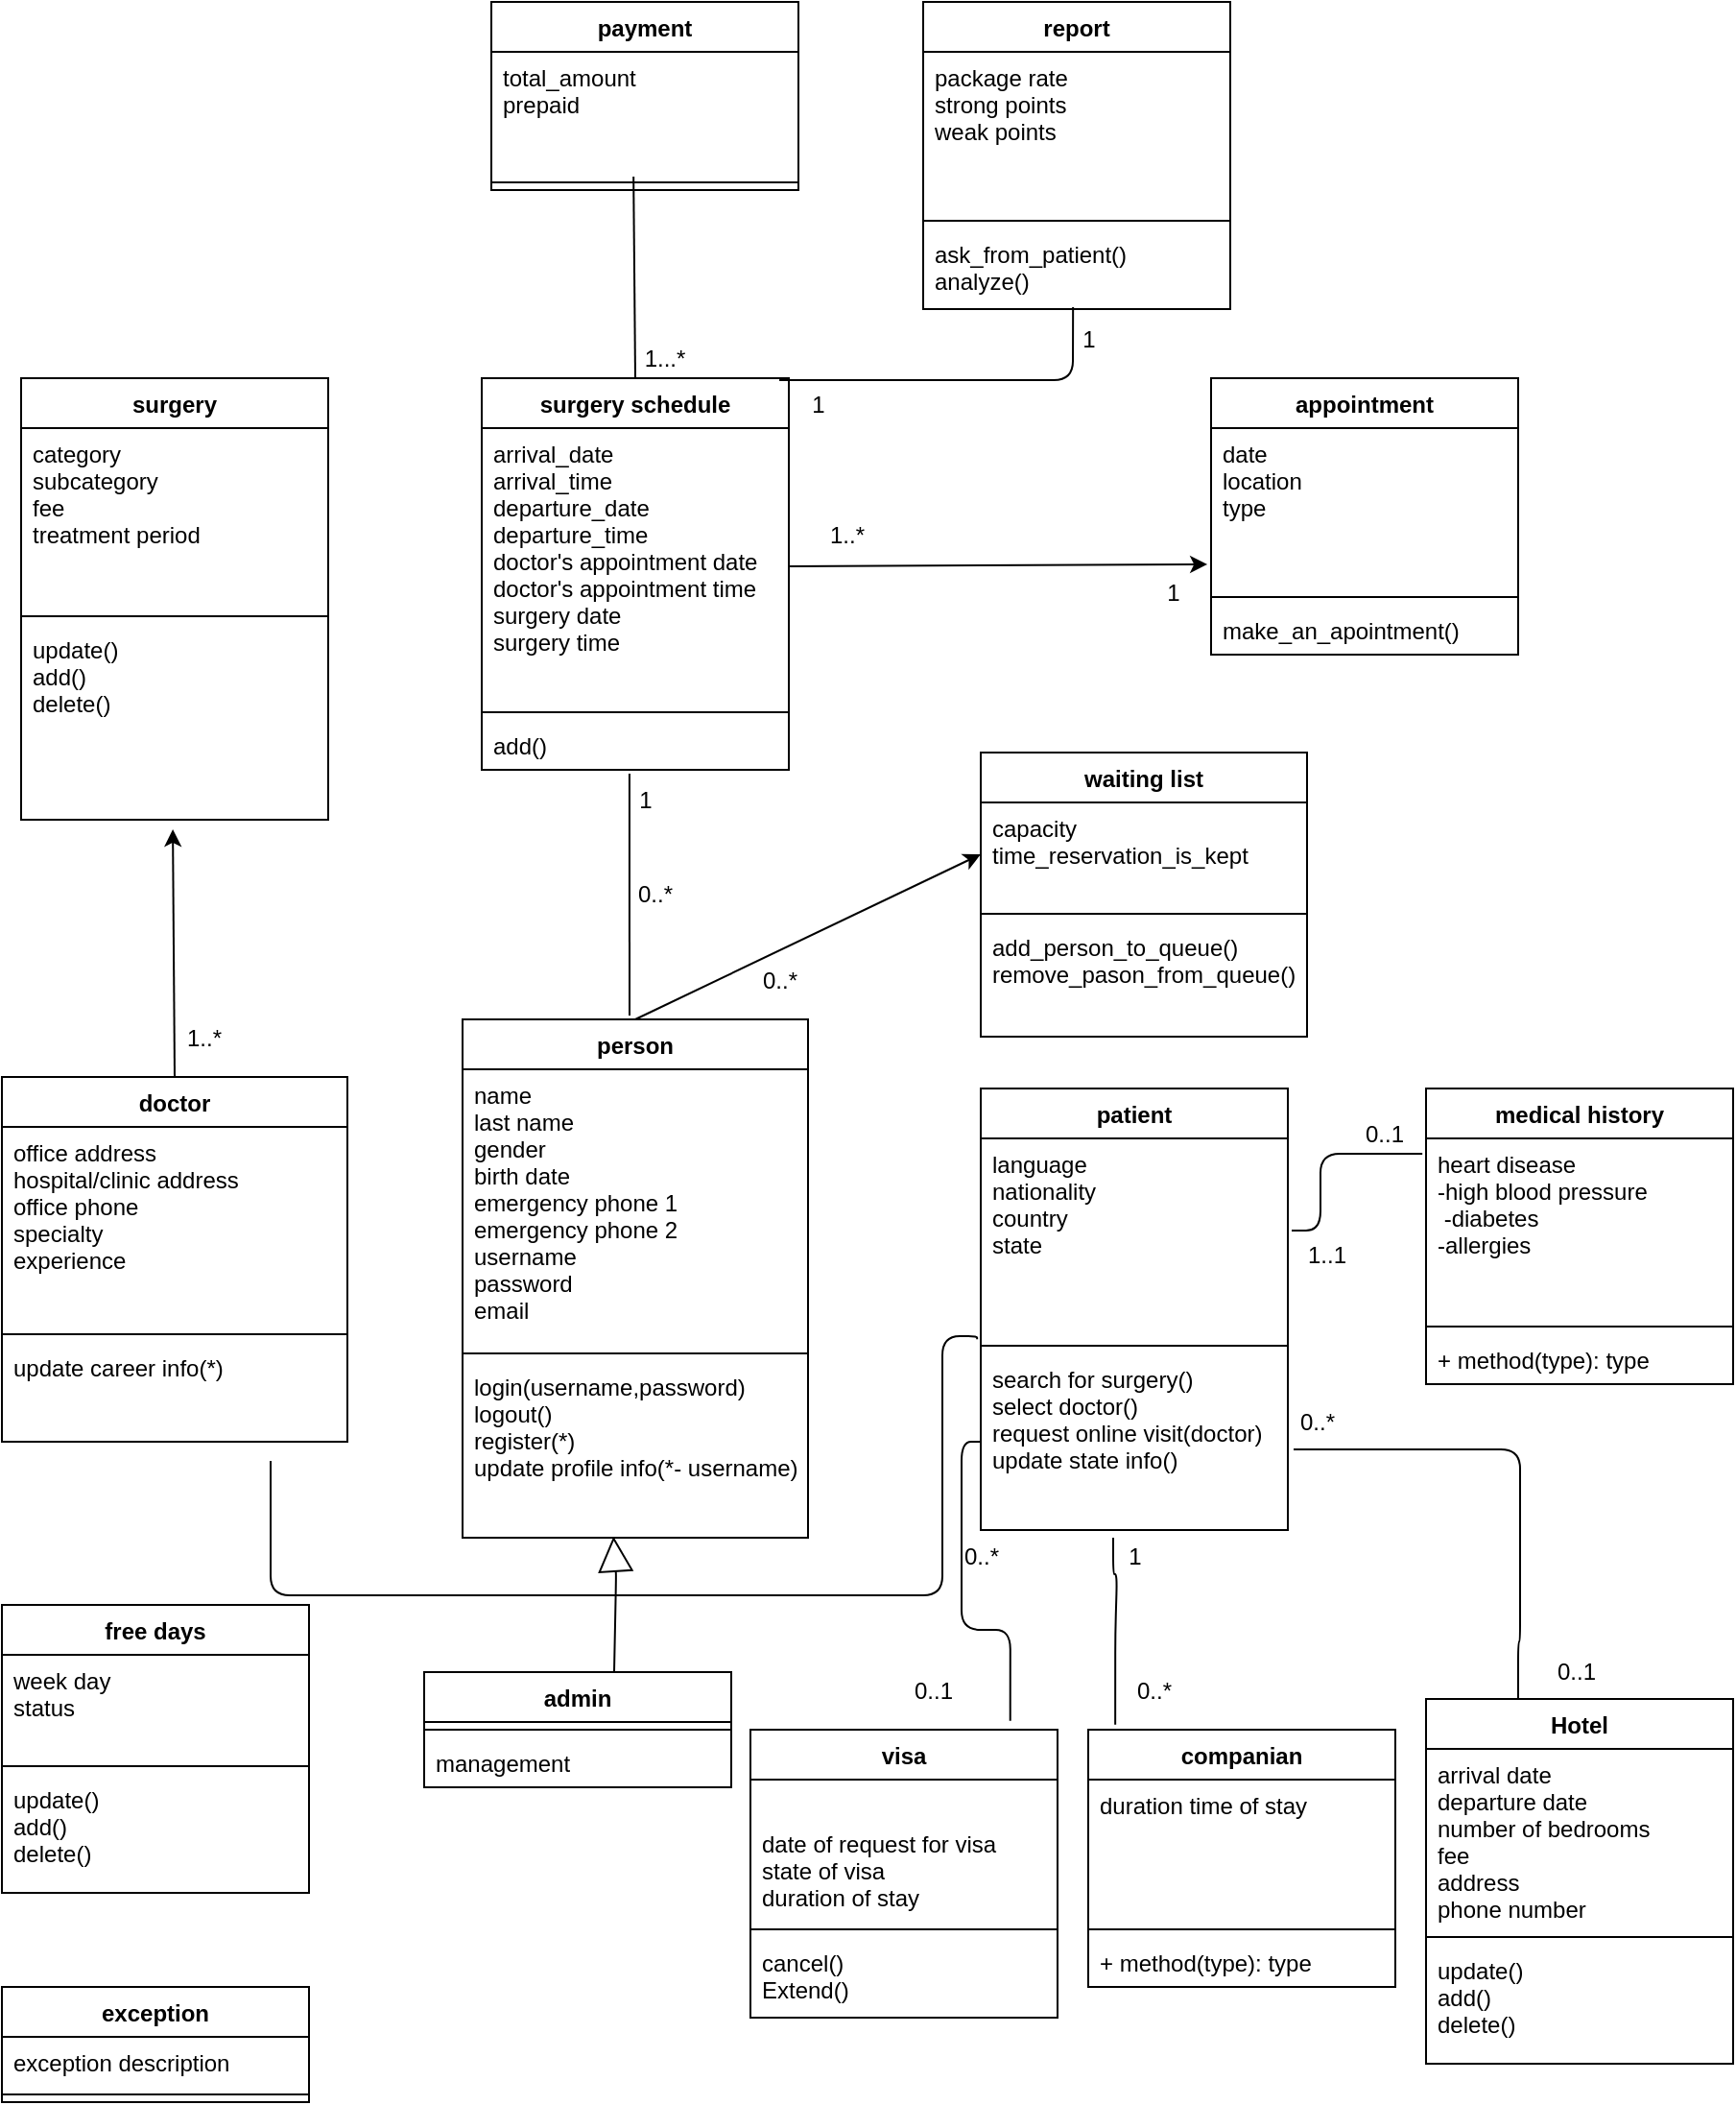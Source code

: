 <mxfile version="12.3.7" type="device" pages="1"><diagram id="okigDjlntIGOUvJSKO_q" name="Page-1"><mxGraphModel dx="1355" dy="1878" grid="1" gridSize="10" guides="1" tooltips="1" connect="1" arrows="1" fold="1" page="1" pageScale="1" pageWidth="850" pageHeight="1100" math="0" shadow="0"><root><mxCell id="0"/><mxCell id="1" parent="0"/><mxCell id="fdqP3ymcuMBBxNvwB8A--1" value="person" style="swimlane;fontStyle=1;align=center;verticalAlign=top;childLayout=stackLayout;horizontal=1;startSize=26;horizontalStack=0;resizeParent=1;resizeParentMax=0;resizeLast=0;collapsible=1;marginBottom=0;" parent="1" vertex="1"><mxGeometry x="340" y="130" width="180" height="270" as="geometry"><mxRectangle x="345" y="20" width="70" height="26" as="alternateBounds"/></mxGeometry></mxCell><mxCell id="fdqP3ymcuMBBxNvwB8A--2" value="name&#10;last name&#10;gender&#10;birth date&#10;emergency phone 1&#10;emergency phone 2&#10;username&#10;password&#10;email&#10;" style="text;strokeColor=none;fillColor=none;align=left;verticalAlign=top;spacingLeft=4;spacingRight=4;overflow=hidden;rotatable=0;points=[[0,0.5],[1,0.5]];portConstraint=eastwest;" parent="fdqP3ymcuMBBxNvwB8A--1" vertex="1"><mxGeometry y="26" width="180" height="144" as="geometry"/></mxCell><mxCell id="fdqP3ymcuMBBxNvwB8A--3" value="" style="line;strokeWidth=1;fillColor=none;align=left;verticalAlign=middle;spacingTop=-1;spacingLeft=3;spacingRight=3;rotatable=0;labelPosition=right;points=[];portConstraint=eastwest;" parent="fdqP3ymcuMBBxNvwB8A--1" vertex="1"><mxGeometry y="170" width="180" height="8" as="geometry"/></mxCell><mxCell id="fdqP3ymcuMBBxNvwB8A--4" value="login(username,password)&#10;logout()&#10;register(*)&#10;update profile info(*- username)&#10;" style="text;strokeColor=none;fillColor=none;align=left;verticalAlign=top;spacingLeft=4;spacingRight=4;overflow=hidden;rotatable=0;points=[[0,0.5],[1,0.5]];portConstraint=eastwest;" parent="fdqP3ymcuMBBxNvwB8A--1" vertex="1"><mxGeometry y="178" width="180" height="92" as="geometry"/></mxCell><mxCell id="fdqP3ymcuMBBxNvwB8A--6" value="patient" style="swimlane;fontStyle=1;align=center;verticalAlign=top;childLayout=stackLayout;horizontal=1;startSize=26;horizontalStack=0;resizeParent=1;resizeParentMax=0;resizeLast=0;collapsible=1;marginBottom=0;" parent="1" vertex="1"><mxGeometry x="610" y="166" width="160" height="230" as="geometry"/></mxCell><mxCell id="fdqP3ymcuMBBxNvwB8A--7" value="language&#10;nationality&#10;country&#10;state" style="text;strokeColor=none;fillColor=none;align=left;verticalAlign=top;spacingLeft=4;spacingRight=4;overflow=hidden;rotatable=0;points=[[0,0.5],[1,0.5]];portConstraint=eastwest;" parent="fdqP3ymcuMBBxNvwB8A--6" vertex="1"><mxGeometry y="26" width="160" height="104" as="geometry"/></mxCell><mxCell id="fdqP3ymcuMBBxNvwB8A--8" value="" style="line;strokeWidth=1;fillColor=none;align=left;verticalAlign=middle;spacingTop=-1;spacingLeft=3;spacingRight=3;rotatable=0;labelPosition=right;points=[];portConstraint=eastwest;" parent="fdqP3ymcuMBBxNvwB8A--6" vertex="1"><mxGeometry y="130" width="160" height="8" as="geometry"/></mxCell><mxCell id="fdqP3ymcuMBBxNvwB8A--9" value="search for surgery()&#10;select doctor()&#10;request online visit(doctor)&#10;update state info()&#10;" style="text;strokeColor=none;fillColor=none;align=left;verticalAlign=top;spacingLeft=4;spacingRight=4;overflow=hidden;rotatable=0;points=[[0,0.5],[1,0.5]];portConstraint=eastwest;" parent="fdqP3ymcuMBBxNvwB8A--6" vertex="1"><mxGeometry y="138" width="160" height="92" as="geometry"/></mxCell><mxCell id="fdqP3ymcuMBBxNvwB8A--10" value="doctor" style="swimlane;fontStyle=1;align=center;verticalAlign=top;childLayout=stackLayout;horizontal=1;startSize=26;horizontalStack=0;resizeParent=1;resizeParentMax=0;resizeLast=0;collapsible=1;marginBottom=0;" parent="1" vertex="1"><mxGeometry x="100" y="160" width="180" height="190" as="geometry"/></mxCell><mxCell id="fdqP3ymcuMBBxNvwB8A--11" value="office address &#10;hospital/clinic address&#10;office phone&#10;specialty&#10;experience" style="text;strokeColor=none;fillColor=none;align=left;verticalAlign=top;spacingLeft=4;spacingRight=4;overflow=hidden;rotatable=0;points=[[0,0.5],[1,0.5]];portConstraint=eastwest;" parent="fdqP3ymcuMBBxNvwB8A--10" vertex="1"><mxGeometry y="26" width="180" height="104" as="geometry"/></mxCell><mxCell id="fdqP3ymcuMBBxNvwB8A--12" value="" style="line;strokeWidth=1;fillColor=none;align=left;verticalAlign=middle;spacingTop=-1;spacingLeft=3;spacingRight=3;rotatable=0;labelPosition=right;points=[];portConstraint=eastwest;" parent="fdqP3ymcuMBBxNvwB8A--10" vertex="1"><mxGeometry y="130" width="180" height="8" as="geometry"/></mxCell><mxCell id="fdqP3ymcuMBBxNvwB8A--13" value="update career info(*)" style="text;strokeColor=none;fillColor=none;align=left;verticalAlign=top;spacingLeft=4;spacingRight=4;overflow=hidden;rotatable=0;points=[[0,0.5],[1,0.5]];portConstraint=eastwest;" parent="fdqP3ymcuMBBxNvwB8A--10" vertex="1"><mxGeometry y="138" width="180" height="52" as="geometry"/></mxCell><mxCell id="fdqP3ymcuMBBxNvwB8A--14" value="free days" style="swimlane;fontStyle=1;align=center;verticalAlign=top;childLayout=stackLayout;horizontal=1;startSize=26;horizontalStack=0;resizeParent=1;resizeParentMax=0;resizeLast=0;collapsible=1;marginBottom=0;" parent="1" vertex="1"><mxGeometry x="100" y="435" width="160" height="150" as="geometry"/></mxCell><mxCell id="fdqP3ymcuMBBxNvwB8A--15" value="week day&#10;status" style="text;strokeColor=none;fillColor=none;align=left;verticalAlign=top;spacingLeft=4;spacingRight=4;overflow=hidden;rotatable=0;points=[[0,0.5],[1,0.5]];portConstraint=eastwest;" parent="fdqP3ymcuMBBxNvwB8A--14" vertex="1"><mxGeometry y="26" width="160" height="54" as="geometry"/></mxCell><mxCell id="fdqP3ymcuMBBxNvwB8A--16" value="" style="line;strokeWidth=1;fillColor=none;align=left;verticalAlign=middle;spacingTop=-1;spacingLeft=3;spacingRight=3;rotatable=0;labelPosition=right;points=[];portConstraint=eastwest;" parent="fdqP3ymcuMBBxNvwB8A--14" vertex="1"><mxGeometry y="80" width="160" height="8" as="geometry"/></mxCell><mxCell id="fdqP3ymcuMBBxNvwB8A--17" value="update()&#10;add()&#10;delete()&#10;" style="text;strokeColor=none;fillColor=none;align=left;verticalAlign=top;spacingLeft=4;spacingRight=4;overflow=hidden;rotatable=0;points=[[0,0.5],[1,0.5]];portConstraint=eastwest;" parent="fdqP3ymcuMBBxNvwB8A--14" vertex="1"><mxGeometry y="88" width="160" height="62" as="geometry"/></mxCell><mxCell id="fdqP3ymcuMBBxNvwB8A--19" value="admin" style="swimlane;fontStyle=1;align=center;verticalAlign=top;childLayout=stackLayout;horizontal=1;startSize=26;horizontalStack=0;resizeParent=1;resizeParentMax=0;resizeLast=0;collapsible=1;marginBottom=0;" parent="1" vertex="1"><mxGeometry x="320" y="470" width="160" height="60" as="geometry"/></mxCell><mxCell id="fdqP3ymcuMBBxNvwB8A--21" value="" style="line;strokeWidth=1;fillColor=none;align=left;verticalAlign=middle;spacingTop=-1;spacingLeft=3;spacingRight=3;rotatable=0;labelPosition=right;points=[];portConstraint=eastwest;" parent="fdqP3ymcuMBBxNvwB8A--19" vertex="1"><mxGeometry y="26" width="160" height="8" as="geometry"/></mxCell><mxCell id="fdqP3ymcuMBBxNvwB8A--22" value="management" style="text;strokeColor=none;fillColor=none;align=left;verticalAlign=top;spacingLeft=4;spacingRight=4;overflow=hidden;rotatable=0;points=[[0,0.5],[1,0.5]];portConstraint=eastwest;" parent="fdqP3ymcuMBBxNvwB8A--19" vertex="1"><mxGeometry y="34" width="160" height="26" as="geometry"/></mxCell><mxCell id="fdqP3ymcuMBBxNvwB8A--23" value="surgery" style="swimlane;fontStyle=1;align=center;verticalAlign=top;childLayout=stackLayout;horizontal=1;startSize=26;horizontalStack=0;resizeParent=1;resizeParentMax=0;resizeLast=0;collapsible=1;marginBottom=0;" parent="1" vertex="1"><mxGeometry x="110" y="-204" width="160" height="230" as="geometry"/></mxCell><mxCell id="fdqP3ymcuMBBxNvwB8A--24" value="category&#10;subcategory&#10;fee&#10;treatment period&#10;" style="text;strokeColor=none;fillColor=none;align=left;verticalAlign=top;spacingLeft=4;spacingRight=4;overflow=hidden;rotatable=0;points=[[0,0.5],[1,0.5]];portConstraint=eastwest;" parent="fdqP3ymcuMBBxNvwB8A--23" vertex="1"><mxGeometry y="26" width="160" height="94" as="geometry"/></mxCell><mxCell id="fdqP3ymcuMBBxNvwB8A--25" value="" style="line;strokeWidth=1;fillColor=none;align=left;verticalAlign=middle;spacingTop=-1;spacingLeft=3;spacingRight=3;rotatable=0;labelPosition=right;points=[];portConstraint=eastwest;" parent="fdqP3ymcuMBBxNvwB8A--23" vertex="1"><mxGeometry y="120" width="160" height="8" as="geometry"/></mxCell><mxCell id="fdqP3ymcuMBBxNvwB8A--26" value="update()&#10;add()&#10;delete()&#10;" style="text;strokeColor=none;fillColor=none;align=left;verticalAlign=top;spacingLeft=4;spacingRight=4;overflow=hidden;rotatable=0;points=[[0,0.5],[1,0.5]];portConstraint=eastwest;" parent="fdqP3ymcuMBBxNvwB8A--23" vertex="1"><mxGeometry y="128" width="160" height="102" as="geometry"/></mxCell><mxCell id="fdqP3ymcuMBBxNvwB8A--27" value="exception" style="swimlane;fontStyle=1;align=center;verticalAlign=top;childLayout=stackLayout;horizontal=1;startSize=26;horizontalStack=0;resizeParent=1;resizeParentMax=0;resizeLast=0;collapsible=1;marginBottom=0;" parent="1" vertex="1"><mxGeometry x="100" y="634" width="160" height="60" as="geometry"/></mxCell><mxCell id="fdqP3ymcuMBBxNvwB8A--28" value="exception description" style="text;strokeColor=none;fillColor=none;align=left;verticalAlign=top;spacingLeft=4;spacingRight=4;overflow=hidden;rotatable=0;points=[[0,0.5],[1,0.5]];portConstraint=eastwest;" parent="fdqP3ymcuMBBxNvwB8A--27" vertex="1"><mxGeometry y="26" width="160" height="26" as="geometry"/></mxCell><mxCell id="fdqP3ymcuMBBxNvwB8A--29" value="" style="line;strokeWidth=1;fillColor=none;align=left;verticalAlign=middle;spacingTop=-1;spacingLeft=3;spacingRight=3;rotatable=0;labelPosition=right;points=[];portConstraint=eastwest;" parent="fdqP3ymcuMBBxNvwB8A--27" vertex="1"><mxGeometry y="52" width="160" height="8" as="geometry"/></mxCell><mxCell id="fdqP3ymcuMBBxNvwB8A--31" value="appointment" style="swimlane;fontStyle=1;align=center;verticalAlign=top;childLayout=stackLayout;horizontal=1;startSize=26;horizontalStack=0;resizeParent=1;resizeParentMax=0;resizeLast=0;collapsible=1;marginBottom=0;" parent="1" vertex="1"><mxGeometry x="730" y="-204" width="160" height="144" as="geometry"/></mxCell><mxCell id="fdqP3ymcuMBBxNvwB8A--32" value="date&#10;location&#10;type" style="text;strokeColor=none;fillColor=none;align=left;verticalAlign=top;spacingLeft=4;spacingRight=4;overflow=hidden;rotatable=0;points=[[0,0.5],[1,0.5]];portConstraint=eastwest;" parent="fdqP3ymcuMBBxNvwB8A--31" vertex="1"><mxGeometry y="26" width="160" height="84" as="geometry"/></mxCell><mxCell id="fdqP3ymcuMBBxNvwB8A--33" value="" style="line;strokeWidth=1;fillColor=none;align=left;verticalAlign=middle;spacingTop=-1;spacingLeft=3;spacingRight=3;rotatable=0;labelPosition=right;points=[];portConstraint=eastwest;" parent="fdqP3ymcuMBBxNvwB8A--31" vertex="1"><mxGeometry y="110" width="160" height="8" as="geometry"/></mxCell><mxCell id="fdqP3ymcuMBBxNvwB8A--34" value="make_an_apointment()" style="text;strokeColor=none;fillColor=none;align=left;verticalAlign=top;spacingLeft=4;spacingRight=4;overflow=hidden;rotatable=0;points=[[0,0.5],[1,0.5]];portConstraint=eastwest;" parent="fdqP3ymcuMBBxNvwB8A--31" vertex="1"><mxGeometry y="118" width="160" height="26" as="geometry"/></mxCell><mxCell id="I5fYs8UCR9tkuWBcnOww-1" value="visa" style="swimlane;fontStyle=1;align=center;verticalAlign=top;childLayout=stackLayout;horizontal=1;startSize=26;horizontalStack=0;resizeParent=1;resizeParentMax=0;resizeLast=0;collapsible=1;marginBottom=0;" parent="1" vertex="1"><mxGeometry x="490" y="500" width="160" height="150" as="geometry"/></mxCell><mxCell id="I5fYs8UCR9tkuWBcnOww-24" value="&lt;span style=&quot;color: rgba(0 , 0 , 0 , 0) ; font-family: monospace ; font-size: 0px&quot;&gt;%3CmxGraphModel%3E%3Croot%3E%3CmxCell%20id%3D%220%22%2F%3E%3CmxCell%20id%3D%221%22%20parent%3D%220%22%2F%3E%3CmxCell%20id%3D%222%22%20value%3D%220..1%22%20style%3D%22text%3Bhtml%3D1%3Balign%3Dcenter%3BverticalAlign%3Dmiddle%3Bresizable%3D0%3Bpoints%3D%5B%5D%3B%3Bautosize%3D1%3B%22%20vertex%3D%221%22%20parent%3D%221%22%3E%3CmxGeometry%20x%3D%22510%22%20y%3D%22580%22%20width%3D%2240%22%20height%3D%2220%22%20as%3D%22geometry%22%2F%3E%3C%2FmxCell%3E%3C%2Froot%3E%3C%2FmxGraphModel%3E&lt;/span&gt;" style="text;html=1;align=center;verticalAlign=middle;resizable=0;points=[];;autosize=1;" parent="I5fYs8UCR9tkuWBcnOww-1" vertex="1"><mxGeometry y="26" width="160" height="20" as="geometry"/></mxCell><mxCell id="I5fYs8UCR9tkuWBcnOww-2" value="date of request for visa&#10;state of visa&#10;duration of stay" style="text;strokeColor=none;fillColor=none;align=left;verticalAlign=top;spacingLeft=4;spacingRight=4;overflow=hidden;rotatable=0;points=[[0,0.5],[1,0.5]];portConstraint=eastwest;" parent="I5fYs8UCR9tkuWBcnOww-1" vertex="1"><mxGeometry y="46" width="160" height="54" as="geometry"/></mxCell><mxCell id="I5fYs8UCR9tkuWBcnOww-3" value="" style="line;strokeWidth=1;fillColor=none;align=left;verticalAlign=middle;spacingTop=-1;spacingLeft=3;spacingRight=3;rotatable=0;labelPosition=right;points=[];portConstraint=eastwest;" parent="I5fYs8UCR9tkuWBcnOww-1" vertex="1"><mxGeometry y="100" width="160" height="8" as="geometry"/></mxCell><mxCell id="I5fYs8UCR9tkuWBcnOww-4" value="cancel()&#10;Extend()&#10;" style="text;strokeColor=none;fillColor=none;align=left;verticalAlign=top;spacingLeft=4;spacingRight=4;overflow=hidden;rotatable=0;points=[[0,0.5],[1,0.5]];portConstraint=eastwest;" parent="I5fYs8UCR9tkuWBcnOww-1" vertex="1"><mxGeometry y="108" width="160" height="42" as="geometry"/></mxCell><mxCell id="I5fYs8UCR9tkuWBcnOww-19" value="" style="endArrow=none;html=1;edgeStyle=orthogonalEdgeStyle;entryX=0.846;entryY=-0.031;entryDx=0;entryDy=0;entryPerimeter=0;" parent="1" source="fdqP3ymcuMBBxNvwB8A--9" target="I5fYs8UCR9tkuWBcnOww-1" edge="1"><mxGeometry relative="1" as="geometry"><mxPoint x="430" y="650" as="sourcePoint"/><mxPoint x="540" y="650" as="targetPoint"/></mxGeometry></mxCell><mxCell id="I5fYs8UCR9tkuWBcnOww-23" value="0..*" style="text;html=1;align=center;verticalAlign=middle;resizable=0;points=[];;autosize=1;" parent="1" vertex="1"><mxGeometry x="595" y="400" width="30" height="20" as="geometry"/></mxCell><mxCell id="I5fYs8UCR9tkuWBcnOww-27" value="0..1" style="text;html=1;align=center;verticalAlign=middle;resizable=0;points=[];;autosize=1;" parent="1" vertex="1"><mxGeometry x="565" y="470" width="40" height="20" as="geometry"/></mxCell><mxCell id="I5fYs8UCR9tkuWBcnOww-28" value="companian" style="swimlane;fontStyle=1;align=center;verticalAlign=top;childLayout=stackLayout;horizontal=1;startSize=26;horizontalStack=0;resizeParent=1;resizeParentMax=0;resizeLast=0;collapsible=1;marginBottom=0;" parent="1" vertex="1"><mxGeometry x="666" y="500" width="160" height="134" as="geometry"/></mxCell><mxCell id="I5fYs8UCR9tkuWBcnOww-29" value="duration time of stay" style="text;strokeColor=none;fillColor=none;align=left;verticalAlign=top;spacingLeft=4;spacingRight=4;overflow=hidden;rotatable=0;points=[[0,0.5],[1,0.5]];portConstraint=eastwest;" parent="I5fYs8UCR9tkuWBcnOww-28" vertex="1"><mxGeometry y="26" width="160" height="74" as="geometry"/></mxCell><mxCell id="I5fYs8UCR9tkuWBcnOww-30" value="" style="line;strokeWidth=1;fillColor=none;align=left;verticalAlign=middle;spacingTop=-1;spacingLeft=3;spacingRight=3;rotatable=0;labelPosition=right;points=[];portConstraint=eastwest;" parent="I5fYs8UCR9tkuWBcnOww-28" vertex="1"><mxGeometry y="100" width="160" height="8" as="geometry"/></mxCell><mxCell id="I5fYs8UCR9tkuWBcnOww-31" value="+ method(type): type" style="text;strokeColor=none;fillColor=none;align=left;verticalAlign=top;spacingLeft=4;spacingRight=4;overflow=hidden;rotatable=0;points=[[0,0.5],[1,0.5]];portConstraint=eastwest;" parent="I5fYs8UCR9tkuWBcnOww-28" vertex="1"><mxGeometry y="108" width="160" height="26" as="geometry"/></mxCell><mxCell id="I5fYs8UCR9tkuWBcnOww-32" value="" style="endArrow=none;html=1;edgeStyle=orthogonalEdgeStyle;exitX=0.088;exitY=-0.02;exitDx=0;exitDy=0;exitPerimeter=0;" parent="1" source="I5fYs8UCR9tkuWBcnOww-28" edge="1"><mxGeometry relative="1" as="geometry"><mxPoint x="680" y="480" as="sourcePoint"/><mxPoint x="679" y="400" as="targetPoint"/><Array as="points"><mxPoint x="680" y="450"/><mxPoint x="681" y="450"/><mxPoint x="681" y="419"/><mxPoint x="679" y="419"/><mxPoint x="679" y="400"/></Array></mxGeometry></mxCell><mxCell id="I5fYs8UCR9tkuWBcnOww-33" value="" style="resizable=0;html=1;align=left;verticalAlign=bottom;labelBackgroundColor=#ffffff;fontSize=10;" parent="I5fYs8UCR9tkuWBcnOww-32" connectable="0" vertex="1"><mxGeometry x="-1" relative="1" as="geometry"/></mxCell><mxCell id="I5fYs8UCR9tkuWBcnOww-36" value="0..*" style="text;html=1;align=center;verticalAlign=middle;resizable=0;points=[];;autosize=1;direction=south;" parent="1" vertex="1"><mxGeometry x="690" y="465" width="20" height="30" as="geometry"/></mxCell><mxCell id="I5fYs8UCR9tkuWBcnOww-37" value="1" style="text;html=1;align=center;verticalAlign=middle;resizable=0;points=[];;autosize=1;" parent="1" vertex="1"><mxGeometry x="680" y="400" width="20" height="20" as="geometry"/></mxCell><mxCell id="I5fYs8UCR9tkuWBcnOww-38" value="Hotel" style="swimlane;fontStyle=1;align=center;verticalAlign=top;childLayout=stackLayout;horizontal=1;startSize=26;horizontalStack=0;resizeParent=1;resizeParentMax=0;resizeLast=0;collapsible=1;marginBottom=0;" parent="1" vertex="1"><mxGeometry x="842" y="484" width="160" height="190" as="geometry"/></mxCell><mxCell id="I5fYs8UCR9tkuWBcnOww-39" value="arrival date&#10;departure date&#10;number of bedrooms &#10;fee&#10;address&#10;phone number" style="text;strokeColor=none;fillColor=none;align=left;verticalAlign=top;spacingLeft=4;spacingRight=4;overflow=hidden;rotatable=0;points=[[0,0.5],[1,0.5]];portConstraint=eastwest;" parent="I5fYs8UCR9tkuWBcnOww-38" vertex="1"><mxGeometry y="26" width="160" height="94" as="geometry"/></mxCell><mxCell id="I5fYs8UCR9tkuWBcnOww-40" value="" style="line;strokeWidth=1;fillColor=none;align=left;verticalAlign=middle;spacingTop=-1;spacingLeft=3;spacingRight=3;rotatable=0;labelPosition=right;points=[];portConstraint=eastwest;" parent="I5fYs8UCR9tkuWBcnOww-38" vertex="1"><mxGeometry y="120" width="160" height="8" as="geometry"/></mxCell><mxCell id="I5fYs8UCR9tkuWBcnOww-41" value="update()&#10;add()&#10;delete()&#10;" style="text;strokeColor=none;fillColor=none;align=left;verticalAlign=top;spacingLeft=4;spacingRight=4;overflow=hidden;rotatable=0;points=[[0,0.5],[1,0.5]];portConstraint=eastwest;" parent="I5fYs8UCR9tkuWBcnOww-38" vertex="1"><mxGeometry y="128" width="160" height="62" as="geometry"/></mxCell><mxCell id="I5fYs8UCR9tkuWBcnOww-42" value="" style="endArrow=none;html=1;edgeStyle=orthogonalEdgeStyle;" parent="1" edge="1"><mxGeometry relative="1" as="geometry"><mxPoint x="890" y="484" as="sourcePoint"/><mxPoint x="773" y="354" as="targetPoint"/><Array as="points"><mxPoint x="890" y="454"/><mxPoint x="891" y="454"/><mxPoint x="891" y="354"/><mxPoint x="773" y="354"/></Array></mxGeometry></mxCell><mxCell id="I5fYs8UCR9tkuWBcnOww-43" value="" style="resizable=0;html=1;align=left;verticalAlign=bottom;labelBackgroundColor=#ffffff;fontSize=10;" parent="I5fYs8UCR9tkuWBcnOww-42" connectable="0" vertex="1"><mxGeometry x="-1" relative="1" as="geometry"/></mxCell><mxCell id="I5fYs8UCR9tkuWBcnOww-45" value="0..*" style="text;html=1;align=center;verticalAlign=middle;resizable=0;points=[];;autosize=1;" parent="1" vertex="1"><mxGeometry x="770" y="330" width="30" height="20" as="geometry"/></mxCell><mxCell id="I5fYs8UCR9tkuWBcnOww-47" value="0..1" style="text;html=1;align=center;verticalAlign=middle;resizable=0;points=[];;autosize=1;" parent="1" vertex="1"><mxGeometry x="900" y="460" width="40" height="20" as="geometry"/></mxCell><mxCell id="I5fYs8UCR9tkuWBcnOww-48" value="medical history" style="swimlane;fontStyle=1;align=center;verticalAlign=top;childLayout=stackLayout;horizontal=1;startSize=26;horizontalStack=0;resizeParent=1;resizeParentMax=0;resizeLast=0;collapsible=1;marginBottom=0;" parent="1" vertex="1"><mxGeometry x="842" y="166" width="160" height="154" as="geometry"/></mxCell><mxCell id="I5fYs8UCR9tkuWBcnOww-49" value="heart disease&#10;-high blood pressure&#10; -diabetes&#10;-allergies" style="text;strokeColor=none;fillColor=none;align=left;verticalAlign=top;spacingLeft=4;spacingRight=4;overflow=hidden;rotatable=0;points=[[0,0.5],[1,0.5]];portConstraint=eastwest;" parent="I5fYs8UCR9tkuWBcnOww-48" vertex="1"><mxGeometry y="26" width="160" height="94" as="geometry"/></mxCell><mxCell id="I5fYs8UCR9tkuWBcnOww-50" value="" style="line;strokeWidth=1;fillColor=none;align=left;verticalAlign=middle;spacingTop=-1;spacingLeft=3;spacingRight=3;rotatable=0;labelPosition=right;points=[];portConstraint=eastwest;" parent="I5fYs8UCR9tkuWBcnOww-48" vertex="1"><mxGeometry y="120" width="160" height="8" as="geometry"/></mxCell><mxCell id="I5fYs8UCR9tkuWBcnOww-51" value="+ method(type): type" style="text;strokeColor=none;fillColor=none;align=left;verticalAlign=top;spacingLeft=4;spacingRight=4;overflow=hidden;rotatable=0;points=[[0,0.5],[1,0.5]];portConstraint=eastwest;" parent="I5fYs8UCR9tkuWBcnOww-48" vertex="1"><mxGeometry y="128" width="160" height="26" as="geometry"/></mxCell><mxCell id="I5fYs8UCR9tkuWBcnOww-56" value="" style="endArrow=none;html=1;edgeStyle=orthogonalEdgeStyle;entryX=-0.012;entryY=0.085;entryDx=0;entryDy=0;entryPerimeter=0;" parent="1" target="I5fYs8UCR9tkuWBcnOww-49" edge="1"><mxGeometry relative="1" as="geometry"><mxPoint x="772" y="240" as="sourcePoint"/><mxPoint x="786.5" y="200" as="targetPoint"/><Array as="points"><mxPoint x="772" y="240"/><mxPoint x="787" y="240"/><mxPoint x="787" y="200"/></Array></mxGeometry></mxCell><mxCell id="I5fYs8UCR9tkuWBcnOww-57" value="" style="resizable=0;html=1;align=left;verticalAlign=bottom;labelBackgroundColor=#ffffff;fontSize=10;" parent="I5fYs8UCR9tkuWBcnOww-56" connectable="0" vertex="1"><mxGeometry x="-1" relative="1" as="geometry"/></mxCell><mxCell id="I5fYs8UCR9tkuWBcnOww-59" value="0..1" style="text;html=1;align=center;verticalAlign=middle;resizable=0;points=[];;autosize=1;" parent="1" vertex="1"><mxGeometry x="800" y="180" width="40" height="20" as="geometry"/></mxCell><mxCell id="I5fYs8UCR9tkuWBcnOww-80" value="" style="endArrow=block;endSize=16;endFill=0;html=1;entryX=0.437;entryY=0.993;entryDx=0;entryDy=0;entryPerimeter=0;" parent="1" target="fdqP3ymcuMBBxNvwB8A--4" edge="1"><mxGeometry x="1" y="158" width="160" relative="1" as="geometry"><mxPoint x="419" y="470" as="sourcePoint"/><mxPoint x="470" y="420" as="targetPoint"/><Array as="points"><mxPoint x="420" y="420"/></Array><mxPoint x="150" y="108" as="offset"/></mxGeometry></mxCell><mxCell id="I5fYs8UCR9tkuWBcnOww-93" value="" style="endArrow=none;html=1;edgeStyle=orthogonalEdgeStyle;entryX=-0.012;entryY=1.006;entryDx=0;entryDy=0;entryPerimeter=0;" parent="1" target="fdqP3ymcuMBBxNvwB8A--7" edge="1"><mxGeometry relative="1" as="geometry"><mxPoint x="240" y="360" as="sourcePoint"/><mxPoint x="600" y="295" as="targetPoint"/><Array as="points"><mxPoint x="240" y="430"/><mxPoint x="590" y="430"/><mxPoint x="590" y="295"/><mxPoint x="608" y="295"/></Array></mxGeometry></mxCell><mxCell id="I5fYs8UCR9tkuWBcnOww-95" value="" style="resizable=0;html=1;align=right;verticalAlign=bottom;labelBackgroundColor=#ffffff;fontSize=10;" parent="I5fYs8UCR9tkuWBcnOww-93" connectable="0" vertex="1"><mxGeometry x="1" relative="1" as="geometry"/></mxCell><mxCell id="I5fYs8UCR9tkuWBcnOww-60" value="1..1" style="text;html=1;align=center;verticalAlign=middle;resizable=0;points=[];;autosize=1;" parent="1" vertex="1"><mxGeometry x="710" y="243" width="160" height="20" as="geometry"/></mxCell><mxCell id="0o3ZGlf-JngtX7B9LGK_-1" value="surgery schedule" style="swimlane;fontStyle=1;align=center;verticalAlign=top;childLayout=stackLayout;horizontal=1;startSize=26;horizontalStack=0;resizeParent=1;resizeParentMax=0;resizeLast=0;collapsible=1;marginBottom=0;" vertex="1" parent="1"><mxGeometry x="350" y="-204" width="160" height="204" as="geometry"/></mxCell><mxCell id="0o3ZGlf-JngtX7B9LGK_-2" value="arrival_date&#10;arrival_time&#10;departure_date&#10;departure_time&#10;doctor's appointment date&#10;doctor's appointment time&#10;surgery date&#10;surgery time&#10;&#10;" style="text;strokeColor=none;fillColor=none;align=left;verticalAlign=top;spacingLeft=4;spacingRight=4;overflow=hidden;rotatable=0;points=[[0,0.5],[1,0.5]];portConstraint=eastwest;" vertex="1" parent="0o3ZGlf-JngtX7B9LGK_-1"><mxGeometry y="26" width="160" height="144" as="geometry"/></mxCell><mxCell id="0o3ZGlf-JngtX7B9LGK_-3" value="" style="line;strokeWidth=1;fillColor=none;align=left;verticalAlign=middle;spacingTop=-1;spacingLeft=3;spacingRight=3;rotatable=0;labelPosition=right;points=[];portConstraint=eastwest;" vertex="1" parent="0o3ZGlf-JngtX7B9LGK_-1"><mxGeometry y="170" width="160" height="8" as="geometry"/></mxCell><mxCell id="0o3ZGlf-JngtX7B9LGK_-4" value="add()" style="text;strokeColor=none;fillColor=none;align=left;verticalAlign=top;spacingLeft=4;spacingRight=4;overflow=hidden;rotatable=0;points=[[0,0.5],[1,0.5]];portConstraint=eastwest;" vertex="1" parent="0o3ZGlf-JngtX7B9LGK_-1"><mxGeometry y="178" width="160" height="26" as="geometry"/></mxCell><mxCell id="0o3ZGlf-JngtX7B9LGK_-5" value="waiting list" style="swimlane;fontStyle=1;align=center;verticalAlign=top;childLayout=stackLayout;horizontal=1;startSize=26;horizontalStack=0;resizeParent=1;resizeParentMax=0;resizeLast=0;collapsible=1;marginBottom=0;" vertex="1" parent="1"><mxGeometry x="610" y="-9" width="170" height="148" as="geometry"/></mxCell><mxCell id="0o3ZGlf-JngtX7B9LGK_-6" value="capacity&#10;time_reservation_is_kept" style="text;strokeColor=none;fillColor=none;align=left;verticalAlign=top;spacingLeft=4;spacingRight=4;overflow=hidden;rotatable=0;points=[[0,0.5],[1,0.5]];portConstraint=eastwest;" vertex="1" parent="0o3ZGlf-JngtX7B9LGK_-5"><mxGeometry y="26" width="170" height="54" as="geometry"/></mxCell><mxCell id="0o3ZGlf-JngtX7B9LGK_-7" value="" style="line;strokeWidth=1;fillColor=none;align=left;verticalAlign=middle;spacingTop=-1;spacingLeft=3;spacingRight=3;rotatable=0;labelPosition=right;points=[];portConstraint=eastwest;" vertex="1" parent="0o3ZGlf-JngtX7B9LGK_-5"><mxGeometry y="80" width="170" height="8" as="geometry"/></mxCell><mxCell id="0o3ZGlf-JngtX7B9LGK_-8" value="add_person_to_queue()&#10;remove_pason_from_queue()" style="text;strokeColor=none;fillColor=none;align=left;verticalAlign=top;spacingLeft=4;spacingRight=4;overflow=hidden;rotatable=0;points=[[0,0.5],[1,0.5]];portConstraint=eastwest;" vertex="1" parent="0o3ZGlf-JngtX7B9LGK_-5"><mxGeometry y="88" width="170" height="60" as="geometry"/></mxCell><mxCell id="0o3ZGlf-JngtX7B9LGK_-10" value="" style="endArrow=none;html=1;entryX=0.481;entryY=1.077;entryDx=0;entryDy=0;entryPerimeter=0;" edge="1" parent="1" target="0o3ZGlf-JngtX7B9LGK_-4"><mxGeometry width="50" height="50" relative="1" as="geometry"><mxPoint x="427" y="128" as="sourcePoint"/><mxPoint x="220" y="50" as="targetPoint"/></mxGeometry></mxCell><mxCell id="0o3ZGlf-JngtX7B9LGK_-11" value="0..*" style="text;html=1;align=center;verticalAlign=middle;resizable=0;points=[];;autosize=1;" vertex="1" parent="1"><mxGeometry x="425" y="55" width="30" height="20" as="geometry"/></mxCell><mxCell id="0o3ZGlf-JngtX7B9LGK_-12" value="" style="endArrow=classic;html=1;exitX=1;exitY=0.5;exitDx=0;exitDy=0;entryX=-0.012;entryY=0.845;entryDx=0;entryDy=0;entryPerimeter=0;" edge="1" parent="1" source="0o3ZGlf-JngtX7B9LGK_-2" target="fdqP3ymcuMBBxNvwB8A--32"><mxGeometry width="50" height="50" relative="1" as="geometry"><mxPoint x="560" y="90" as="sourcePoint"/><mxPoint x="610" y="40" as="targetPoint"/></mxGeometry></mxCell><mxCell id="0o3ZGlf-JngtX7B9LGK_-13" value="1..*" style="text;html=1;align=center;verticalAlign=middle;resizable=0;points=[];;autosize=1;" vertex="1" parent="1"><mxGeometry x="525" y="-132" width="30" height="20" as="geometry"/></mxCell><mxCell id="0o3ZGlf-JngtX7B9LGK_-14" value="1" style="text;html=1;align=center;verticalAlign=middle;resizable=0;points=[];;autosize=1;" vertex="1" parent="1"><mxGeometry x="700" y="-102" width="20" height="20" as="geometry"/></mxCell><mxCell id="0o3ZGlf-JngtX7B9LGK_-15" value="" style="endArrow=classic;html=1;exitX=0.5;exitY=0;exitDx=0;exitDy=0;entryX=0;entryY=0.5;entryDx=0;entryDy=0;" edge="1" parent="1" source="fdqP3ymcuMBBxNvwB8A--1" target="0o3ZGlf-JngtX7B9LGK_-6"><mxGeometry width="50" height="50" relative="1" as="geometry"><mxPoint x="640" y="90" as="sourcePoint"/><mxPoint x="690" y="40" as="targetPoint"/></mxGeometry></mxCell><mxCell id="0o3ZGlf-JngtX7B9LGK_-16" value="0..*" style="text;html=1;align=center;verticalAlign=middle;resizable=0;points=[];;autosize=1;" vertex="1" parent="1"><mxGeometry x="490" y="100" width="30" height="20" as="geometry"/></mxCell><mxCell id="0o3ZGlf-JngtX7B9LGK_-19" value="" style="endArrow=classic;html=1;exitX=0.5;exitY=0;exitDx=0;exitDy=0;entryX=0.494;entryY=1.049;entryDx=0;entryDy=0;entryPerimeter=0;" edge="1" parent="1" source="fdqP3ymcuMBBxNvwB8A--10" target="fdqP3ymcuMBBxNvwB8A--26"><mxGeometry width="50" height="50" relative="1" as="geometry"><mxPoint x="50" y="90" as="sourcePoint"/><mxPoint x="100" y="40" as="targetPoint"/></mxGeometry></mxCell><mxCell id="0o3ZGlf-JngtX7B9LGK_-20" value="1..*" style="text;html=1;align=center;verticalAlign=middle;resizable=0;points=[];;autosize=1;" vertex="1" parent="1"><mxGeometry x="190" y="130" width="30" height="20" as="geometry"/></mxCell><mxCell id="0o3ZGlf-JngtX7B9LGK_-21" value="payment" style="swimlane;fontStyle=1;align=center;verticalAlign=top;childLayout=stackLayout;horizontal=1;startSize=26;horizontalStack=0;resizeParent=1;resizeParentMax=0;resizeLast=0;collapsible=1;marginBottom=0;" vertex="1" parent="1"><mxGeometry x="355" y="-400" width="160" height="98" as="geometry"/></mxCell><mxCell id="0o3ZGlf-JngtX7B9LGK_-22" value="total_amount&#10;prepaid" style="text;strokeColor=none;fillColor=none;align=left;verticalAlign=top;spacingLeft=4;spacingRight=4;overflow=hidden;rotatable=0;points=[[0,0.5],[1,0.5]];portConstraint=eastwest;" vertex="1" parent="0o3ZGlf-JngtX7B9LGK_-21"><mxGeometry y="26" width="160" height="64" as="geometry"/></mxCell><mxCell id="0o3ZGlf-JngtX7B9LGK_-23" value="" style="line;strokeWidth=1;fillColor=none;align=left;verticalAlign=middle;spacingTop=-1;spacingLeft=3;spacingRight=3;rotatable=0;labelPosition=right;points=[];portConstraint=eastwest;" vertex="1" parent="0o3ZGlf-JngtX7B9LGK_-21"><mxGeometry y="90" width="160" height="8" as="geometry"/></mxCell><mxCell id="0o3ZGlf-JngtX7B9LGK_-25" value="" style="endArrow=none;html=1;exitX=0.5;exitY=0;exitDx=0;exitDy=0;entryX=0.463;entryY=0.125;entryDx=0;entryDy=0;entryPerimeter=0;" edge="1" parent="1" source="0o3ZGlf-JngtX7B9LGK_-1" target="0o3ZGlf-JngtX7B9LGK_-23"><mxGeometry width="50" height="50" relative="1" as="geometry"><mxPoint x="150" y="-230" as="sourcePoint"/><mxPoint x="200" y="-280" as="targetPoint"/></mxGeometry></mxCell><mxCell id="0o3ZGlf-JngtX7B9LGK_-26" value="1...*" style="text;html=1;align=center;verticalAlign=middle;resizable=0;points=[];;autosize=1;" vertex="1" parent="1"><mxGeometry x="425" y="-224" width="40" height="20" as="geometry"/></mxCell><mxCell id="0o3ZGlf-JngtX7B9LGK_-27" value="report" style="swimlane;fontStyle=1;align=center;verticalAlign=top;childLayout=stackLayout;horizontal=1;startSize=26;horizontalStack=0;resizeParent=1;resizeParentMax=0;resizeLast=0;collapsible=1;marginBottom=0;" vertex="1" parent="1"><mxGeometry x="580" y="-400" width="160" height="160" as="geometry"/></mxCell><mxCell id="0o3ZGlf-JngtX7B9LGK_-28" value="package rate&#10;strong points&#10;weak points" style="text;strokeColor=none;fillColor=none;align=left;verticalAlign=top;spacingLeft=4;spacingRight=4;overflow=hidden;rotatable=0;points=[[0,0.5],[1,0.5]];portConstraint=eastwest;" vertex="1" parent="0o3ZGlf-JngtX7B9LGK_-27"><mxGeometry y="26" width="160" height="84" as="geometry"/></mxCell><mxCell id="0o3ZGlf-JngtX7B9LGK_-29" value="" style="line;strokeWidth=1;fillColor=none;align=left;verticalAlign=middle;spacingTop=-1;spacingLeft=3;spacingRight=3;rotatable=0;labelPosition=right;points=[];portConstraint=eastwest;" vertex="1" parent="0o3ZGlf-JngtX7B9LGK_-27"><mxGeometry y="110" width="160" height="8" as="geometry"/></mxCell><mxCell id="0o3ZGlf-JngtX7B9LGK_-30" value="ask_from_patient()&#10;analyze()" style="text;strokeColor=none;fillColor=none;align=left;verticalAlign=top;spacingLeft=4;spacingRight=4;overflow=hidden;rotatable=0;points=[[0,0.5],[1,0.5]];portConstraint=eastwest;" vertex="1" parent="0o3ZGlf-JngtX7B9LGK_-27"><mxGeometry y="118" width="160" height="42" as="geometry"/></mxCell><mxCell id="0o3ZGlf-JngtX7B9LGK_-31" value="" style="endArrow=none;html=1;exitX=0.969;exitY=0.005;exitDx=0;exitDy=0;exitPerimeter=0;entryX=0.488;entryY=0.976;entryDx=0;entryDy=0;entryPerimeter=0;" edge="1" parent="1" source="0o3ZGlf-JngtX7B9LGK_-1" target="0o3ZGlf-JngtX7B9LGK_-30"><mxGeometry width="50" height="50" relative="1" as="geometry"><mxPoint x="490" y="-220" as="sourcePoint"/><mxPoint x="650" y="-210" as="targetPoint"/><Array as="points"><mxPoint x="658" y="-203"/></Array></mxGeometry></mxCell><mxCell id="0o3ZGlf-JngtX7B9LGK_-32" value="1" style="text;html=1;align=center;verticalAlign=middle;resizable=0;points=[];;autosize=1;" vertex="1" parent="1"><mxGeometry x="515" y="-200" width="20" height="20" as="geometry"/></mxCell><mxCell id="0o3ZGlf-JngtX7B9LGK_-33" value="1" style="text;html=1;align=center;verticalAlign=middle;resizable=0;points=[];;autosize=1;" vertex="1" parent="1"><mxGeometry x="656" y="-234" width="20" height="20" as="geometry"/></mxCell><mxCell id="0o3ZGlf-JngtX7B9LGK_-35" value="1" style="text;html=1;align=center;verticalAlign=middle;resizable=0;points=[];;autosize=1;" vertex="1" parent="1"><mxGeometry x="425" y="6" width="20" height="20" as="geometry"/></mxCell></root></mxGraphModel></diagram></mxfile>